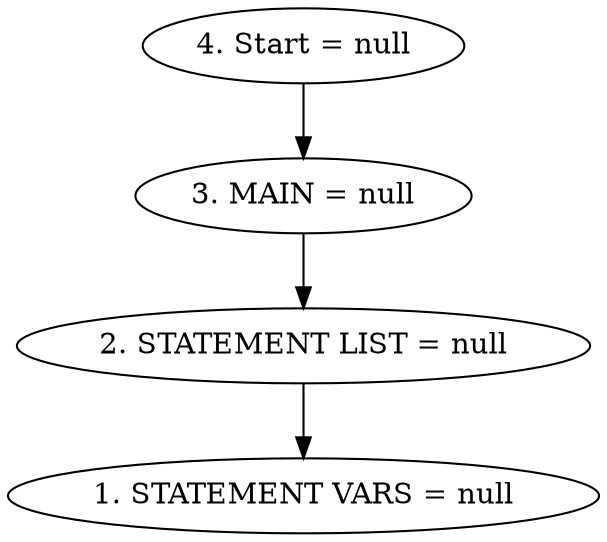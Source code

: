 digraph G {
"4. Start = null"->"3. MAIN = null"
"3. MAIN = null"->"2. STATEMENT LIST = null"
"2. STATEMENT LIST = null"->"1. STATEMENT VARS = null"


}
